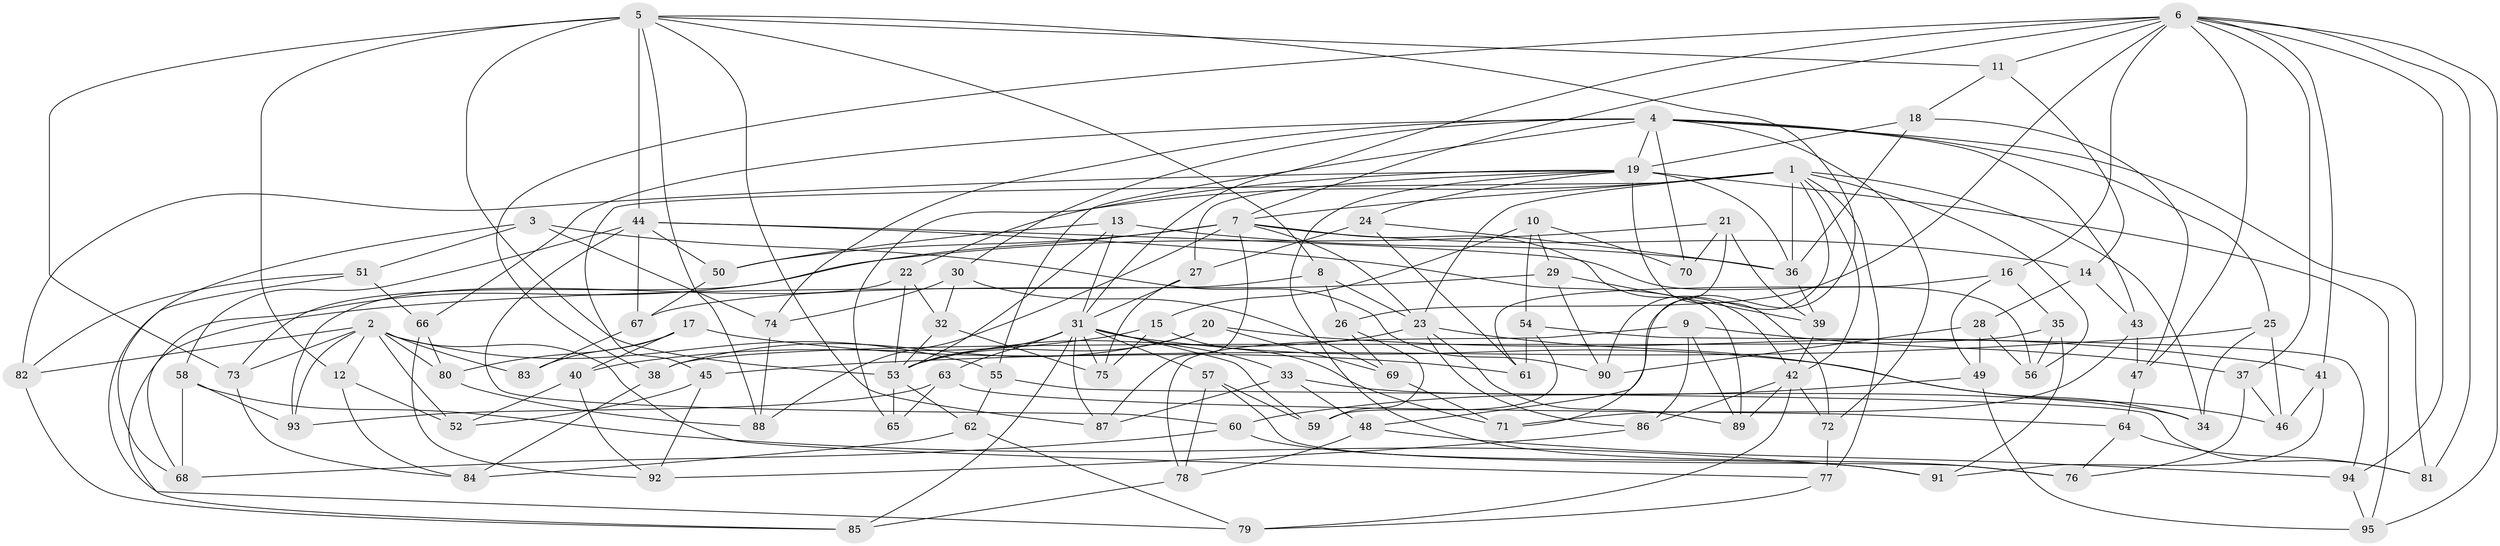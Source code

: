 // original degree distribution, {4: 1.0}
// Generated by graph-tools (version 1.1) at 2025/54/03/04/25 22:54:00]
// undirected, 95 vertices, 221 edges
graph export_dot {
  node [color=gray90,style=filled];
  1;
  2;
  3;
  4;
  5;
  6;
  7;
  8;
  9;
  10;
  11;
  12;
  13;
  14;
  15;
  16;
  17;
  18;
  19;
  20;
  21;
  22;
  23;
  24;
  25;
  26;
  27;
  28;
  29;
  30;
  31;
  32;
  33;
  34;
  35;
  36;
  37;
  38;
  39;
  40;
  41;
  42;
  43;
  44;
  45;
  46;
  47;
  48;
  49;
  50;
  51;
  52;
  53;
  54;
  55;
  56;
  57;
  58;
  59;
  60;
  61;
  62;
  63;
  64;
  65;
  66;
  67;
  68;
  69;
  70;
  71;
  72;
  73;
  74;
  75;
  76;
  77;
  78;
  79;
  80;
  81;
  82;
  83;
  84;
  85;
  86;
  87;
  88;
  89;
  90;
  91;
  92;
  93;
  94;
  95;
  1 -- 7 [weight=1.0];
  1 -- 23 [weight=2.0];
  1 -- 34 [weight=1.0];
  1 -- 36 [weight=2.0];
  1 -- 42 [weight=1.0];
  1 -- 45 [weight=1.0];
  1 -- 56 [weight=1.0];
  1 -- 65 [weight=1.0];
  1 -- 77 [weight=1.0];
  1 -- 90 [weight=1.0];
  2 -- 12 [weight=1.0];
  2 -- 52 [weight=1.0];
  2 -- 55 [weight=1.0];
  2 -- 73 [weight=1.0];
  2 -- 77 [weight=1.0];
  2 -- 80 [weight=1.0];
  2 -- 82 [weight=1.0];
  2 -- 83 [weight=2.0];
  2 -- 93 [weight=1.0];
  3 -- 51 [weight=1.0];
  3 -- 68 [weight=1.0];
  3 -- 74 [weight=1.0];
  3 -- 90 [weight=1.0];
  4 -- 19 [weight=2.0];
  4 -- 25 [weight=1.0];
  4 -- 30 [weight=1.0];
  4 -- 43 [weight=1.0];
  4 -- 55 [weight=1.0];
  4 -- 66 [weight=1.0];
  4 -- 70 [weight=2.0];
  4 -- 72 [weight=1.0];
  4 -- 74 [weight=1.0];
  4 -- 81 [weight=1.0];
  5 -- 8 [weight=1.0];
  5 -- 11 [weight=1.0];
  5 -- 12 [weight=1.0];
  5 -- 44 [weight=2.0];
  5 -- 48 [weight=1.0];
  5 -- 53 [weight=1.0];
  5 -- 73 [weight=1.0];
  5 -- 87 [weight=1.0];
  5 -- 88 [weight=1.0];
  6 -- 7 [weight=1.0];
  6 -- 11 [weight=1.0];
  6 -- 16 [weight=1.0];
  6 -- 26 [weight=1.0];
  6 -- 31 [weight=1.0];
  6 -- 37 [weight=1.0];
  6 -- 38 [weight=1.0];
  6 -- 41 [weight=1.0];
  6 -- 47 [weight=1.0];
  6 -- 81 [weight=1.0];
  6 -- 94 [weight=1.0];
  6 -- 95 [weight=1.0];
  7 -- 14 [weight=1.0];
  7 -- 23 [weight=1.0];
  7 -- 42 [weight=2.0];
  7 -- 50 [weight=1.0];
  7 -- 73 [weight=1.0];
  7 -- 87 [weight=1.0];
  7 -- 88 [weight=1.0];
  8 -- 23 [weight=1.0];
  8 -- 26 [weight=1.0];
  8 -- 85 [weight=1.0];
  9 -- 37 [weight=1.0];
  9 -- 78 [weight=1.0];
  9 -- 86 [weight=1.0];
  9 -- 89 [weight=1.0];
  10 -- 15 [weight=1.0];
  10 -- 29 [weight=1.0];
  10 -- 54 [weight=1.0];
  10 -- 70 [weight=1.0];
  11 -- 14 [weight=1.0];
  11 -- 18 [weight=1.0];
  12 -- 52 [weight=1.0];
  12 -- 84 [weight=1.0];
  13 -- 31 [weight=1.0];
  13 -- 36 [weight=1.0];
  13 -- 50 [weight=1.0];
  13 -- 53 [weight=1.0];
  14 -- 28 [weight=1.0];
  14 -- 43 [weight=1.0];
  15 -- 40 [weight=1.0];
  15 -- 71 [weight=1.0];
  15 -- 75 [weight=1.0];
  16 -- 35 [weight=1.0];
  16 -- 49 [weight=1.0];
  16 -- 61 [weight=1.0];
  17 -- 40 [weight=1.0];
  17 -- 61 [weight=1.0];
  17 -- 80 [weight=1.0];
  17 -- 83 [weight=1.0];
  18 -- 19 [weight=1.0];
  18 -- 36 [weight=1.0];
  18 -- 47 [weight=1.0];
  19 -- 22 [weight=1.0];
  19 -- 24 [weight=1.0];
  19 -- 27 [weight=1.0];
  19 -- 36 [weight=2.0];
  19 -- 72 [weight=1.0];
  19 -- 76 [weight=1.0];
  19 -- 82 [weight=1.0];
  19 -- 95 [weight=1.0];
  20 -- 38 [weight=1.0];
  20 -- 41 [weight=1.0];
  20 -- 53 [weight=1.0];
  20 -- 69 [weight=1.0];
  21 -- 39 [weight=1.0];
  21 -- 68 [weight=1.0];
  21 -- 70 [weight=1.0];
  21 -- 71 [weight=1.0];
  22 -- 32 [weight=1.0];
  22 -- 53 [weight=1.0];
  22 -- 93 [weight=1.0];
  23 -- 34 [weight=1.0];
  23 -- 53 [weight=1.0];
  23 -- 86 [weight=1.0];
  23 -- 89 [weight=1.0];
  24 -- 27 [weight=1.0];
  24 -- 36 [weight=1.0];
  24 -- 61 [weight=1.0];
  25 -- 34 [weight=1.0];
  25 -- 45 [weight=1.0];
  25 -- 46 [weight=1.0];
  26 -- 59 [weight=1.0];
  26 -- 69 [weight=1.0];
  27 -- 31 [weight=1.0];
  27 -- 75 [weight=1.0];
  28 -- 49 [weight=1.0];
  28 -- 56 [weight=1.0];
  28 -- 90 [weight=1.0];
  29 -- 39 [weight=1.0];
  29 -- 67 [weight=1.0];
  29 -- 90 [weight=1.0];
  30 -- 32 [weight=1.0];
  30 -- 69 [weight=1.0];
  30 -- 74 [weight=1.0];
  31 -- 33 [weight=1.0];
  31 -- 46 [weight=1.0];
  31 -- 53 [weight=1.0];
  31 -- 57 [weight=1.0];
  31 -- 59 [weight=1.0];
  31 -- 63 [weight=1.0];
  31 -- 75 [weight=1.0];
  31 -- 85 [weight=1.0];
  31 -- 87 [weight=1.0];
  32 -- 53 [weight=1.0];
  32 -- 75 [weight=1.0];
  33 -- 34 [weight=1.0];
  33 -- 48 [weight=1.0];
  33 -- 87 [weight=1.0];
  35 -- 38 [weight=1.0];
  35 -- 56 [weight=1.0];
  35 -- 91 [weight=1.0];
  36 -- 39 [weight=1.0];
  37 -- 46 [weight=1.0];
  37 -- 76 [weight=1.0];
  38 -- 84 [weight=1.0];
  39 -- 42 [weight=1.0];
  40 -- 52 [weight=1.0];
  40 -- 92 [weight=1.0];
  41 -- 46 [weight=1.0];
  41 -- 91 [weight=1.0];
  42 -- 72 [weight=1.0];
  42 -- 79 [weight=1.0];
  42 -- 86 [weight=1.0];
  42 -- 89 [weight=1.0];
  43 -- 47 [weight=1.0];
  43 -- 71 [weight=1.0];
  44 -- 50 [weight=1.0];
  44 -- 56 [weight=1.0];
  44 -- 58 [weight=1.0];
  44 -- 60 [weight=1.0];
  44 -- 67 [weight=1.0];
  44 -- 89 [weight=1.0];
  45 -- 52 [weight=1.0];
  45 -- 92 [weight=1.0];
  47 -- 64 [weight=1.0];
  48 -- 78 [weight=1.0];
  48 -- 94 [weight=1.0];
  49 -- 60 [weight=1.0];
  49 -- 95 [weight=1.0];
  50 -- 67 [weight=1.0];
  51 -- 66 [weight=1.0];
  51 -- 79 [weight=1.0];
  51 -- 82 [weight=1.0];
  53 -- 62 [weight=1.0];
  53 -- 65 [weight=2.0];
  54 -- 59 [weight=1.0];
  54 -- 61 [weight=1.0];
  54 -- 94 [weight=1.0];
  55 -- 62 [weight=1.0];
  55 -- 81 [weight=1.0];
  57 -- 59 [weight=1.0];
  57 -- 76 [weight=1.0];
  57 -- 78 [weight=1.0];
  58 -- 68 [weight=1.0];
  58 -- 91 [weight=1.0];
  58 -- 93 [weight=1.0];
  60 -- 68 [weight=1.0];
  60 -- 91 [weight=1.0];
  62 -- 79 [weight=1.0];
  62 -- 84 [weight=1.0];
  63 -- 64 [weight=1.0];
  63 -- 65 [weight=1.0];
  63 -- 93 [weight=1.0];
  64 -- 76 [weight=1.0];
  64 -- 81 [weight=1.0];
  66 -- 80 [weight=1.0];
  66 -- 92 [weight=1.0];
  67 -- 83 [weight=1.0];
  69 -- 71 [weight=1.0];
  72 -- 77 [weight=1.0];
  73 -- 84 [weight=1.0];
  74 -- 88 [weight=1.0];
  77 -- 79 [weight=1.0];
  78 -- 85 [weight=1.0];
  80 -- 88 [weight=1.0];
  82 -- 85 [weight=1.0];
  86 -- 92 [weight=1.0];
  94 -- 95 [weight=1.0];
}
